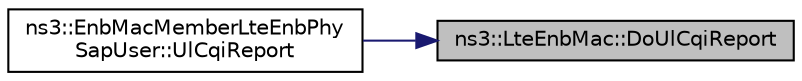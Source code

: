 digraph "ns3::LteEnbMac::DoUlCqiReport"
{
 // LATEX_PDF_SIZE
  edge [fontname="Helvetica",fontsize="10",labelfontname="Helvetica",labelfontsize="10"];
  node [fontname="Helvetica",fontsize="10",shape=record];
  rankdir="RL";
  Node1 [label="ns3::LteEnbMac::DoUlCqiReport",height=0.2,width=0.4,color="black", fillcolor="grey75", style="filled", fontcolor="black",tooltip="UL CQI report."];
  Node1 -> Node2 [dir="back",color="midnightblue",fontsize="10",style="solid",fontname="Helvetica"];
  Node2 [label="ns3::EnbMacMemberLteEnbPhy\lSapUser::UlCqiReport",height=0.2,width=0.4,color="black", fillcolor="white", style="filled",URL="$classns3_1_1_enb_mac_member_lte_enb_phy_sap_user.html#a72747ee1cbadc6f4704114ad00c29502",tooltip="Returns to MAC level the UL-CQI evaluated."];
}

